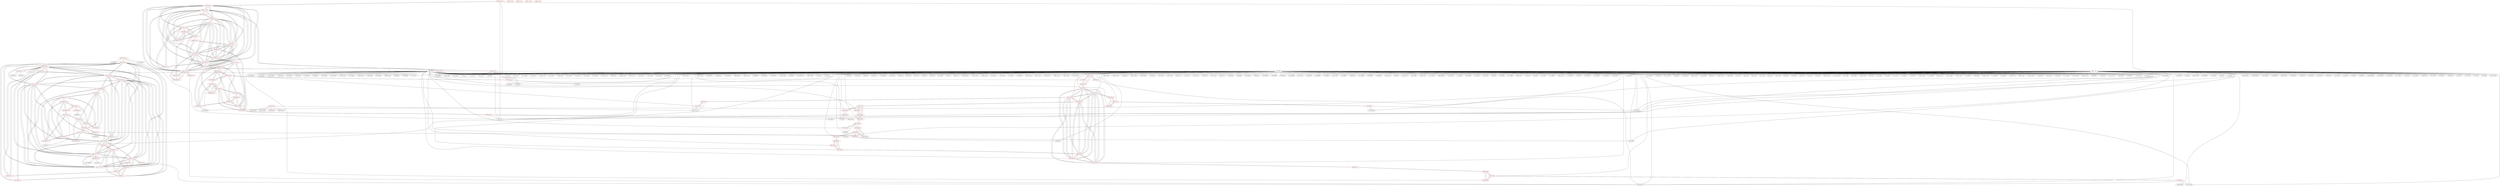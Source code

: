 graph {
	468 [label="(468) T11_T1" color=red]
	480 [label="(480) R24_T1"]
	477 [label="(477) R28_T1"]
	484 [label="(484) R32_t1"]
	469 [label="(469) T12_T1" color=red]
	485 [label="(485) R33_T1"]
	478 [label="(478) R29_T1"]
	479 [label="(479) R25_T1"]
	470 [label="(470) T13_T1" color=red]
	482 [label="(482) R30_T1"]
	486 [label="(486) R34_T1"]
	481 [label="(481) R26_T1"]
	471 [label="(471) T14_T1" color=red]
	483 [label="(483) R31_T1"]
	497 [label="(497) R51_P1"]
	506 [label="(506) R50_P1"]
	474 [label="(474) T17_T1"]
	487 [label="(487) R35_T1"]
	473 [label="(473) T16_T1"]
	472 [label="(472) T15_T1"]
	472 [label="(472) T15_T1" color=red]
	484 [label="(484) R32_t1"]
	497 [label="(497) R51_P1"]
	506 [label="(506) R50_P1"]
	474 [label="(474) T17_T1"]
	487 [label="(487) R35_T1"]
	473 [label="(473) T16_T1"]
	471 [label="(471) T14_T1"]
	473 [label="(473) T16_T1" color=red]
	485 [label="(485) R33_T1"]
	497 [label="(497) R51_P1"]
	506 [label="(506) R50_P1"]
	474 [label="(474) T17_T1"]
	487 [label="(487) R35_T1"]
	472 [label="(472) T15_T1"]
	471 [label="(471) T14_T1"]
	474 [label="(474) T17_T1" color=red]
	488 [label="(488) R34_T1_T"]
	497 [label="(497) R51_P1"]
	506 [label="(506) R50_P1"]
	487 [label="(487) R35_T1"]
	473 [label="(473) T16_T1"]
	472 [label="(472) T15_T1"]
	471 [label="(471) T14_T1"]
	475 [label="(475) R23_T1" color=red]
	421 [label="(421) R1206"]
	418 [label="(418) R1203"]
	424 [label="(424) D1201"]
	419 [label="(419) R1205"]
	467 [label="(467) T10_T1"]
	476 [label="(476) R27_T1" color=red]
	467 [label="(467) T10_T1"]
	483 [label="(483) R31_T1"]
	477 [label="(477) R28_T1" color=red]
	468 [label="(468) T11_T1"]
	484 [label="(484) R32_t1"]
	478 [label="(478) R29_T1" color=red]
	485 [label="(485) R33_T1"]
	469 [label="(469) T12_T1"]
	479 [label="(479) R25_T1" color=red]
	375 [label="(375) R1007"]
	370 [label="(370) U1003"]
	469 [label="(469) T12_T1"]
	480 [label="(480) R24_T1" color=red]
	434 [label="(434) U1302"]
	468 [label="(468) T11_T1"]
	481 [label="(481) R26_T1" color=red]
	454 [label="(454) R1309"]
	455 [label="(455) U1303"]
	434 [label="(434) U1302"]
	470 [label="(470) T13_T1"]
	482 [label="(482) R30_T1" color=red]
	486 [label="(486) R34_T1"]
	470 [label="(470) T13_T1"]
	483 [label="(483) R31_T1" color=red]
	467 [label="(467) T10_T1"]
	476 [label="(476) R27_T1"]
	471 [label="(471) T14_T1"]
	484 [label="(484) R32_t1" color=red]
	472 [label="(472) T15_T1"]
	468 [label="(468) T11_T1"]
	477 [label="(477) R28_T1"]
	485 [label="(485) R33_T1" color=red]
	473 [label="(473) T16_T1"]
	478 [label="(478) R29_T1"]
	469 [label="(469) T12_T1"]
	486 [label="(486) R34_T1" color=red]
	482 [label="(482) R30_T1"]
	470 [label="(470) T13_T1"]
	488 [label="(488) R34_T1_T"]
	487 [label="(487) R35_T1" color=red]
	497 [label="(497) R51_P1"]
	506 [label="(506) R50_P1"]
	474 [label="(474) T17_T1"]
	473 [label="(473) T16_T1"]
	472 [label="(472) T15_T1"]
	471 [label="(471) T14_T1"]
	488 [label="(488) R34_T1_T" color=red]
	474 [label="(474) T17_T1"]
	486 [label="(486) R34_T1"]
	489 [label="(489) T23_P1" color=red]
	499 [label="(499) R48_P1"]
	502 [label="(502) R43_P1"]
	490 [label="(490) T24_P1"]
	495 [label="(495) R44_P1"]
	490 [label="(490) T24_P1" color=red]
	496 [label="(496) R46_P1"]
	489 [label="(489) T23_P1"]
	491 [label="(491) T27_P1" color=red]
	497 [label="(497) R51_P1"]
	492 [label="(492) T28_P1"]
	500 [label="(500) R53_P1"]
	503 [label="(503) R49_P1"]
	492 [label="(492) T28_P1" color=red]
	498 [label="(498) R52_P1"]
	491 [label="(491) T27_P1"]
	493 [label="(493) T25_P1" color=red]
	494 [label="(494) T29_P1"]
	499 [label="(499) R48_P1"]
	501 [label="(501) R45_P1"]
	59 [label="(59) R309"]
	494 [label="(494) T29_P1" color=red]
	493 [label="(493) T25_P1"]
	500 [label="(500) R53_P1"]
	495 [label="(495) R44_P1" color=red]
	68 [label="(68) C309"]
	50 [label="(50) U302"]
	489 [label="(489) T23_P1"]
	496 [label="(496) R46_P1" color=red]
	504 [label="(504) T26_P1"]
	505 [label="(505) R47_P1"]
	490 [label="(490) T24_P1"]
	497 [label="(497) R51_P1" color=red]
	491 [label="(491) T27_P1"]
	506 [label="(506) R50_P1"]
	474 [label="(474) T17_T1"]
	487 [label="(487) R35_T1"]
	473 [label="(473) T16_T1"]
	472 [label="(472) T15_T1"]
	471 [label="(471) T14_T1"]
	498 [label="(498) R52_P1" color=red]
	15 [label="(15) C203"]
	40 [label="(40) U201"]
	492 [label="(492) T28_P1"]
	499 [label="(499) R48_P1" color=red]
	493 [label="(493) T25_P1"]
	489 [label="(489) T23_P1"]
	502 [label="(502) R43_P1"]
	500 [label="(500) R53_P1" color=red]
	494 [label="(494) T29_P1"]
	491 [label="(491) T27_P1"]
	503 [label="(503) R49_P1"]
	501 [label="(501) R45_P1" color=red]
	493 [label="(493) T25_P1"]
	59 [label="(59) R309"]
	502 [label="(502) R43_P1" color=red]
	499 [label="(499) R48_P1"]
	489 [label="(489) T23_P1"]
	503 [label="(503) R49_P1" color=red]
	491 [label="(491) T27_P1"]
	500 [label="(500) R53_P1"]
	504 [label="(504) T26_P1" color=red]
	506 [label="(506) R50_P1"]
	496 [label="(496) R46_P1"]
	505 [label="(505) R47_P1"]
	505 [label="(505) R47_P1" color=red]
	504 [label="(504) T26_P1"]
	496 [label="(496) R46_P1"]
	506 [label="(506) R50_P1" color=red]
	504 [label="(504) T26_P1"]
	497 [label="(497) R51_P1"]
	474 [label="(474) T17_T1"]
	487 [label="(487) R35_T1"]
	473 [label="(473) T16_T1"]
	472 [label="(472) T15_T1"]
	471 [label="(471) T14_T1"]
	507 [label="(507) T10_T1_2" color=red]
	515 [label="(515) R23_T1_2"]
	523 [label="(523) R31_T1_2"]
	528 [label="(528) R27_T1_T_2"]
	513 [label="(513) T16_T1_2"]
	514 [label="(514) T17_T1_2"]
	512 [label="(512) T15_T1_2"]
	509 [label="(509) T12_T1_2"]
	511 [label="(511) T14_T1_2"]
	510 [label="(510) T13_T1_2"]
	508 [label="(508) T11_T1_2"]
	508 [label="(508) T11_T1_2" color=red]
	520 [label="(520) R24_T1_2"]
	517 [label="(517) R28_T1_2"]
	524 [label="(524) R32_t1_2"]
	507 [label="(507) T10_T1_2"]
	513 [label="(513) T16_T1_2"]
	514 [label="(514) T17_T1_2"]
	512 [label="(512) T15_T1_2"]
	509 [label="(509) T12_T1_2"]
	511 [label="(511) T14_T1_2"]
	510 [label="(510) T13_T1_2"]
	509 [label="(509) T12_T1_2" color=red]
	525 [label="(525) R33_T1_2"]
	518 [label="(518) R29_T1_2"]
	519 [label="(519) R25_T1_2"]
	507 [label="(507) T10_T1_2"]
	513 [label="(513) T16_T1_2"]
	514 [label="(514) T17_T1_2"]
	512 [label="(512) T15_T1_2"]
	511 [label="(511) T14_T1_2"]
	510 [label="(510) T13_T1_2"]
	508 [label="(508) T11_T1_2"]
	510 [label="(510) T13_T1_2" color=red]
	522 [label="(522) R30_T1_2"]
	526 [label="(526) R34_T1_2"]
	521 [label="(521) R26_T1_2"]
	507 [label="(507) T10_T1_2"]
	513 [label="(513) T16_T1_2"]
	514 [label="(514) T17_T1_2"]
	512 [label="(512) T15_T1_2"]
	509 [label="(509) T12_T1_2"]
	511 [label="(511) T14_T1_2"]
	508 [label="(508) T11_T1_2"]
	511 [label="(511) T14_T1_2" color=red]
	507 [label="(507) T10_T1_2"]
	513 [label="(513) T16_T1_2"]
	514 [label="(514) T17_T1_2"]
	512 [label="(512) T15_T1_2"]
	509 [label="(509) T12_T1_2"]
	510 [label="(510) T13_T1_2"]
	508 [label="(508) T11_T1_2"]
	523 [label="(523) R31_T1_2"]
	537 [label="(537) R51_P1_2"]
	546 [label="(546) R50_P1_2"]
	527 [label="(527) R35_T1_2"]
	512 [label="(512) T15_T1_2" color=red]
	524 [label="(524) R32_t1_2"]
	507 [label="(507) T10_T1_2"]
	513 [label="(513) T16_T1_2"]
	514 [label="(514) T17_T1_2"]
	509 [label="(509) T12_T1_2"]
	511 [label="(511) T14_T1_2"]
	510 [label="(510) T13_T1_2"]
	508 [label="(508) T11_T1_2"]
	537 [label="(537) R51_P1_2"]
	546 [label="(546) R50_P1_2"]
	527 [label="(527) R35_T1_2"]
	513 [label="(513) T16_T1_2" color=red]
	525 [label="(525) R33_T1_2"]
	507 [label="(507) T10_T1_2"]
	514 [label="(514) T17_T1_2"]
	512 [label="(512) T15_T1_2"]
	509 [label="(509) T12_T1_2"]
	511 [label="(511) T14_T1_2"]
	510 [label="(510) T13_T1_2"]
	508 [label="(508) T11_T1_2"]
	537 [label="(537) R51_P1_2"]
	546 [label="(546) R50_P1_2"]
	527 [label="(527) R35_T1_2"]
	514 [label="(514) T17_T1_2" color=red]
	526 [label="(526) R34_T1_2"]
	507 [label="(507) T10_T1_2"]
	513 [label="(513) T16_T1_2"]
	512 [label="(512) T15_T1_2"]
	509 [label="(509) T12_T1_2"]
	511 [label="(511) T14_T1_2"]
	510 [label="(510) T13_T1_2"]
	508 [label="(508) T11_T1_2"]
	537 [label="(537) R51_P1_2"]
	546 [label="(546) R50_P1_2"]
	527 [label="(527) R35_T1_2"]
	515 [label="(515) R23_T1_2" color=red]
	85 [label="(85) R313"]
	81 [label="(81) R312"]
	71 [label="(71) C315"]
	507 [label="(507) T10_T1_2"]
	516 [label="(516) R27_T1_2" color=red]
	522 [label="(522) R30_T1_2"]
	527 [label="(527) R35_T1_2"]
	518 [label="(518) R29_T1_2"]
	517 [label="(517) R28_T1_2"]
	528 [label="(528) R27_T1_T_2"]
	517 [label="(517) R28_T1_2" color=red]
	522 [label="(522) R30_T1_2"]
	527 [label="(527) R35_T1_2"]
	518 [label="(518) R29_T1_2"]
	516 [label="(516) R27_T1_2"]
	508 [label="(508) T11_T1_2"]
	524 [label="(524) R32_t1_2"]
	518 [label="(518) R29_T1_2" color=red]
	522 [label="(522) R30_T1_2"]
	527 [label="(527) R35_T1_2"]
	517 [label="(517) R28_T1_2"]
	516 [label="(516) R27_T1_2"]
	525 [label="(525) R33_T1_2"]
	509 [label="(509) T12_T1_2"]
	519 [label="(519) R25_T1_2" color=red]
	178 [label="(178) D620"]
	153 [label="(153) R603"]
	40 [label="(40) U201"]
	509 [label="(509) T12_T1_2"]
	520 [label="(520) R24_T1_2" color=red]
	111 [label="(111) J401"]
	114 [label="(114) TH402"]
	508 [label="(508) T11_T1_2"]
	521 [label="(521) R26_T1_2" color=red]
	434 [label="(434) U1302"]
	510 [label="(510) T13_T1_2"]
	522 [label="(522) R30_T1_2" color=red]
	527 [label="(527) R35_T1_2"]
	518 [label="(518) R29_T1_2"]
	517 [label="(517) R28_T1_2"]
	516 [label="(516) R27_T1_2"]
	526 [label="(526) R34_T1_2"]
	510 [label="(510) T13_T1_2"]
	523 [label="(523) R31_T1_2" color=red]
	507 [label="(507) T10_T1_2"]
	528 [label="(528) R27_T1_T_2"]
	511 [label="(511) T14_T1_2"]
	524 [label="(524) R32_t1_2" color=red]
	512 [label="(512) T15_T1_2"]
	508 [label="(508) T11_T1_2"]
	517 [label="(517) R28_T1_2"]
	525 [label="(525) R33_T1_2" color=red]
	513 [label="(513) T16_T1_2"]
	518 [label="(518) R29_T1_2"]
	509 [label="(509) T12_T1_2"]
	526 [label="(526) R34_T1_2" color=red]
	514 [label="(514) T17_T1_2"]
	522 [label="(522) R30_T1_2"]
	510 [label="(510) T13_T1_2"]
	527 [label="(527) R35_T1_2" color=red]
	522 [label="(522) R30_T1_2"]
	518 [label="(518) R29_T1_2"]
	517 [label="(517) R28_T1_2"]
	516 [label="(516) R27_T1_2"]
	537 [label="(537) R51_P1_2"]
	546 [label="(546) R50_P1_2"]
	514 [label="(514) T17_T1_2"]
	513 [label="(513) T16_T1_2"]
	512 [label="(512) T15_T1_2"]
	511 [label="(511) T14_T1_2"]
	528 [label="(528) R27_T1_T_2" color=red]
	507 [label="(507) T10_T1_2"]
	523 [label="(523) R31_T1_2"]
	516 [label="(516) R27_T1_2"]
	529 [label="(529) T23_P1_2" color=red]
	539 [label="(539) R48_P1_2"]
	542 [label="(542) R43_P1_2"]
	530 [label="(530) T24_P1_2"]
	535 [label="(535) R44_P1_2"]
	530 [label="(530) T24_P1_2" color=red]
	544 [label="(544) T26_P1_2"]
	534 [label="(534) T29_P1_2"]
	532 [label="(532) T28_P1_2"]
	536 [label="(536) R46_P1_2"]
	529 [label="(529) T23_P1_2"]
	531 [label="(531) T27_P1_2" color=red]
	537 [label="(537) R51_P1_2"]
	532 [label="(532) T28_P1_2"]
	540 [label="(540) R53_P1_2"]
	543 [label="(543) R49_P1_2"]
	532 [label="(532) T28_P1_2" color=red]
	544 [label="(544) T26_P1_2"]
	530 [label="(530) T24_P1_2"]
	534 [label="(534) T29_P1_2"]
	538 [label="(538) R52_P1_2"]
	531 [label="(531) T27_P1_2"]
	533 [label="(533) T25_P1_2" color=red]
	534 [label="(534) T29_P1_2"]
	539 [label="(539) R48_P1_2"]
	541 [label="(541) R45_P1_2"]
	41 [label="(41) D202"]
	534 [label="(534) T29_P1_2" color=red]
	544 [label="(544) T26_P1_2"]
	530 [label="(530) T24_P1_2"]
	532 [label="(532) T28_P1_2"]
	533 [label="(533) T25_P1_2"]
	540 [label="(540) R53_P1_2"]
	535 [label="(535) R44_P1_2" color=red]
	44 [label="(44) R204"]
	529 [label="(529) T23_P1_2"]
	536 [label="(536) R46_P1_2" color=red]
	544 [label="(544) T26_P1_2"]
	545 [label="(545) R47_P1_2"]
	530 [label="(530) T24_P1_2"]
	537 [label="(537) R51_P1_2" color=red]
	531 [label="(531) T27_P1_2"]
	546 [label="(546) R50_P1_2"]
	514 [label="(514) T17_T1_2"]
	527 [label="(527) R35_T1_2"]
	513 [label="(513) T16_T1_2"]
	512 [label="(512) T15_T1_2"]
	511 [label="(511) T14_T1_2"]
	538 [label="(538) R52_P1_2" color=red]
	194 [label="(194) R709"]
	190 [label="(190) D701"]
	532 [label="(532) T28_P1_2"]
	539 [label="(539) R48_P1_2" color=red]
	533 [label="(533) T25_P1_2"]
	529 [label="(529) T23_P1_2"]
	542 [label="(542) R43_P1_2"]
	540 [label="(540) R53_P1_2" color=red]
	534 [label="(534) T29_P1_2"]
	531 [label="(531) T27_P1_2"]
	543 [label="(543) R49_P1_2"]
	541 [label="(541) R45_P1_2" color=red]
	545 [label="(545) R47_P1_2"]
	542 [label="(542) R43_P1_2"]
	543 [label="(543) R49_P1_2"]
	533 [label="(533) T25_P1_2"]
	41 [label="(41) D202"]
	542 [label="(542) R43_P1_2" color=red]
	539 [label="(539) R48_P1_2"]
	529 [label="(529) T23_P1_2"]
	545 [label="(545) R47_P1_2"]
	541 [label="(541) R45_P1_2"]
	543 [label="(543) R49_P1_2"]
	543 [label="(543) R49_P1_2" color=red]
	545 [label="(545) R47_P1_2"]
	541 [label="(541) R45_P1_2"]
	542 [label="(542) R43_P1_2"]
	531 [label="(531) T27_P1_2"]
	540 [label="(540) R53_P1_2"]
	544 [label="(544) T26_P1_2" color=red]
	546 [label="(546) R50_P1_2"]
	530 [label="(530) T24_P1_2"]
	534 [label="(534) T29_P1_2"]
	532 [label="(532) T28_P1_2"]
	536 [label="(536) R46_P1_2"]
	545 [label="(545) R47_P1_2"]
	545 [label="(545) R47_P1_2" color=red]
	541 [label="(541) R45_P1_2"]
	542 [label="(542) R43_P1_2"]
	543 [label="(543) R49_P1_2"]
	544 [label="(544) T26_P1_2"]
	536 [label="(536) R46_P1_2"]
	546 [label="(546) R50_P1_2" color=red]
	544 [label="(544) T26_P1_2"]
	537 [label="(537) R51_P1_2"]
	514 [label="(514) T17_T1_2"]
	527 [label="(527) R35_T1_2"]
	513 [label="(513) T16_T1_2"]
	512 [label="(512) T15_T1_2"]
	511 [label="(511) T14_T1_2"]
	547 [label="(547) T10_T1_3" color=red]
	555 [label="(555) R23_T1_3"]
	563 [label="(563) R31_T1_3"]
	556 [label="(556) R27_T1_3"]
	553 [label="(553) T16_T1_3"]
	554 [label="(554) T17_T1_3"]
	552 [label="(552) T15_T1_3"]
	549 [label="(549) T12_T1_3"]
	551 [label="(551) T14_T1_3"]
	550 [label="(550) T13_T1_3"]
	548 [label="(548) T11_T1_3"]
	548 [label="(548) T11_T1_3" color=red]
	560 [label="(560) R24_T1_3"]
	557 [label="(557) R28_T1_3"]
	564 [label="(564) R32_t1_3"]
	547 [label="(547) T10_T1_3"]
	553 [label="(553) T16_T1_3"]
	554 [label="(554) T17_T1_3"]
	552 [label="(552) T15_T1_3"]
	549 [label="(549) T12_T1_3"]
	551 [label="(551) T14_T1_3"]
	550 [label="(550) T13_T1_3"]
	549 [label="(549) T12_T1_3" color=red]
	565 [label="(565) R33_T1_3"]
	558 [label="(558) R29_T1_3"]
	559 [label="(559) R25_T1_3"]
	547 [label="(547) T10_T1_3"]
	553 [label="(553) T16_T1_3"]
	554 [label="(554) T17_T1_3"]
	552 [label="(552) T15_T1_3"]
	551 [label="(551) T14_T1_3"]
	550 [label="(550) T13_T1_3"]
	548 [label="(548) T11_T1_3"]
	550 [label="(550) T13_T1_3" color=red]
	562 [label="(562) R30_T1_3"]
	566 [label="(566) R34_T1_3"]
	561 [label="(561) R26_T1_3"]
	547 [label="(547) T10_T1_3"]
	553 [label="(553) T16_T1_3"]
	554 [label="(554) T17_T1_3"]
	552 [label="(552) T15_T1_3"]
	549 [label="(549) T12_T1_3"]
	551 [label="(551) T14_T1_3"]
	548 [label="(548) T11_T1_3"]
	551 [label="(551) T14_T1_3" color=red]
	547 [label="(547) T10_T1_3"]
	553 [label="(553) T16_T1_3"]
	554 [label="(554) T17_T1_3"]
	552 [label="(552) T15_T1_3"]
	549 [label="(549) T12_T1_3"]
	550 [label="(550) T13_T1_3"]
	548 [label="(548) T11_T1_3"]
	563 [label="(563) R31_T1_3"]
	577 [label="(577) R51_P1_3"]
	586 [label="(586) R50_P1_3"]
	567 [label="(567) R35_T1_3"]
	552 [label="(552) T15_T1_3" color=red]
	564 [label="(564) R32_t1_3"]
	547 [label="(547) T10_T1_3"]
	553 [label="(553) T16_T1_3"]
	554 [label="(554) T17_T1_3"]
	549 [label="(549) T12_T1_3"]
	551 [label="(551) T14_T1_3"]
	550 [label="(550) T13_T1_3"]
	548 [label="(548) T11_T1_3"]
	577 [label="(577) R51_P1_3"]
	586 [label="(586) R50_P1_3"]
	567 [label="(567) R35_T1_3"]
	553 [label="(553) T16_T1_3" color=red]
	565 [label="(565) R33_T1_3"]
	547 [label="(547) T10_T1_3"]
	554 [label="(554) T17_T1_3"]
	552 [label="(552) T15_T1_3"]
	549 [label="(549) T12_T1_3"]
	551 [label="(551) T14_T1_3"]
	550 [label="(550) T13_T1_3"]
	548 [label="(548) T11_T1_3"]
	577 [label="(577) R51_P1_3"]
	586 [label="(586) R50_P1_3"]
	567 [label="(567) R35_T1_3"]
	554 [label="(554) T17_T1_3" color=red]
	566 [label="(566) R34_T1_3"]
	547 [label="(547) T10_T1_3"]
	553 [label="(553) T16_T1_3"]
	552 [label="(552) T15_T1_3"]
	549 [label="(549) T12_T1_3"]
	551 [label="(551) T14_T1_3"]
	550 [label="(550) T13_T1_3"]
	548 [label="(548) T11_T1_3"]
	577 [label="(577) R51_P1_3"]
	586 [label="(586) R50_P1_3"]
	567 [label="(567) R35_T1_3"]
	555 [label="(555) R23_T1_3" color=red]
	165 [label="(165) D630"]
	158 [label="(158) J601"]
	40 [label="(40) U201"]
	547 [label="(547) T10_T1_3"]
	556 [label="(556) R27_T1_3" color=red]
	562 [label="(562) R30_T1_3"]
	567 [label="(567) R35_T1_3"]
	568 [label="(568) R29_T1_T_3"]
	557 [label="(557) R28_T1_3"]
	547 [label="(547) T10_T1_3"]
	563 [label="(563) R31_T1_3"]
	557 [label="(557) R28_T1_3" color=red]
	562 [label="(562) R30_T1_3"]
	567 [label="(567) R35_T1_3"]
	568 [label="(568) R29_T1_T_3"]
	556 [label="(556) R27_T1_3"]
	548 [label="(548) T11_T1_3"]
	564 [label="(564) R32_t1_3"]
	558 [label="(558) R29_T1_3" color=red]
	565 [label="(565) R33_T1_3"]
	549 [label="(549) T12_T1_3"]
	568 [label="(568) R29_T1_T_3"]
	559 [label="(559) R25_T1_3" color=red]
	434 [label="(434) U1302"]
	549 [label="(549) T12_T1_3"]
	560 [label="(560) R24_T1_3" color=red]
	158 [label="(158) J601"]
	175 [label="(175) D614"]
	40 [label="(40) U201"]
	548 [label="(548) T11_T1_3"]
	561 [label="(561) R26_T1_3" color=red]
	280 [label="(280) R803"]
	242 [label="(242) D806"]
	550 [label="(550) T13_T1_3"]
	562 [label="(562) R30_T1_3" color=red]
	567 [label="(567) R35_T1_3"]
	568 [label="(568) R29_T1_T_3"]
	557 [label="(557) R28_T1_3"]
	556 [label="(556) R27_T1_3"]
	566 [label="(566) R34_T1_3"]
	550 [label="(550) T13_T1_3"]
	563 [label="(563) R31_T1_3" color=red]
	547 [label="(547) T10_T1_3"]
	556 [label="(556) R27_T1_3"]
	551 [label="(551) T14_T1_3"]
	564 [label="(564) R32_t1_3" color=red]
	552 [label="(552) T15_T1_3"]
	548 [label="(548) T11_T1_3"]
	557 [label="(557) R28_T1_3"]
	565 [label="(565) R33_T1_3" color=red]
	553 [label="(553) T16_T1_3"]
	558 [label="(558) R29_T1_3"]
	549 [label="(549) T12_T1_3"]
	566 [label="(566) R34_T1_3" color=red]
	554 [label="(554) T17_T1_3"]
	562 [label="(562) R30_T1_3"]
	550 [label="(550) T13_T1_3"]
	567 [label="(567) R35_T1_3" color=red]
	562 [label="(562) R30_T1_3"]
	568 [label="(568) R29_T1_T_3"]
	557 [label="(557) R28_T1_3"]
	556 [label="(556) R27_T1_3"]
	577 [label="(577) R51_P1_3"]
	586 [label="(586) R50_P1_3"]
	554 [label="(554) T17_T1_3"]
	553 [label="(553) T16_T1_3"]
	552 [label="(552) T15_T1_3"]
	551 [label="(551) T14_T1_3"]
	568 [label="(568) R29_T1_T_3" color=red]
	562 [label="(562) R30_T1_3"]
	567 [label="(567) R35_T1_3"]
	557 [label="(557) R28_T1_3"]
	556 [label="(556) R27_T1_3"]
	558 [label="(558) R29_T1_3"]
	569 [label="(569) T23_P1_3" color=red]
	579 [label="(579) R48_P1_3"]
	582 [label="(582) R43_P1_3"]
	570 [label="(570) T24_P1_3"]
	575 [label="(575) R44_P1_3"]
	570 [label="(570) T24_P1_3" color=red]
	584 [label="(584) T26_P1_3"]
	574 [label="(574) T29_P1_3"]
	572 [label="(572) T28_P1_3"]
	576 [label="(576) R46_P1_3"]
	569 [label="(569) T23_P1_3"]
	571 [label="(571) T27_P1_3" color=red]
	577 [label="(577) R51_P1_3"]
	572 [label="(572) T28_P1_3"]
	580 [label="(580) R53_P1_3"]
	583 [label="(583) R49_P1_3"]
	572 [label="(572) T28_P1_3" color=red]
	584 [label="(584) T26_P1_3"]
	570 [label="(570) T24_P1_3"]
	574 [label="(574) T29_P1_3"]
	578 [label="(578) R52_P1_3"]
	571 [label="(571) T27_P1_3"]
	573 [label="(573) T25_P1_3" color=red]
	574 [label="(574) T29_P1_3"]
	579 [label="(579) R48_P1_3"]
	581 [label="(581) R45_P1_3"]
	149 [label="(149) TH601"]
	574 [label="(574) T29_P1_3" color=red]
	584 [label="(584) T26_P1_3"]
	570 [label="(570) T24_P1_3"]
	572 [label="(572) T28_P1_3"]
	573 [label="(573) T25_P1_3"]
	580 [label="(580) R53_P1_3"]
	575 [label="(575) R44_P1_3" color=red]
	155 [label="(155) J602"]
	158 [label="(158) J601"]
	157 [label="(157) J604"]
	569 [label="(569) T23_P1_3"]
	576 [label="(576) R46_P1_3" color=red]
	584 [label="(584) T26_P1_3"]
	585 [label="(585) R47_P1_3"]
	570 [label="(570) T24_P1_3"]
	577 [label="(577) R51_P1_3" color=red]
	571 [label="(571) T27_P1_3"]
	586 [label="(586) R50_P1_3"]
	554 [label="(554) T17_T1_3"]
	567 [label="(567) R35_T1_3"]
	553 [label="(553) T16_T1_3"]
	552 [label="(552) T15_T1_3"]
	551 [label="(551) T14_T1_3"]
	578 [label="(578) R52_P1_3" color=red]
	40 [label="(40) U201"]
	361 [label="(361) R1011"]
	360 [label="(360) Q1001"]
	572 [label="(572) T28_P1_3"]
	579 [label="(579) R48_P1_3" color=red]
	573 [label="(573) T25_P1_3"]
	569 [label="(569) T23_P1_3"]
	582 [label="(582) R43_P1_3"]
	580 [label="(580) R53_P1_3" color=red]
	574 [label="(574) T29_P1_3"]
	571 [label="(571) T27_P1_3"]
	583 [label="(583) R49_P1_3"]
	581 [label="(581) R45_P1_3" color=red]
	585 [label="(585) R47_P1_3"]
	582 [label="(582) R43_P1_3"]
	583 [label="(583) R49_P1_3"]
	573 [label="(573) T25_P1_3"]
	149 [label="(149) TH601"]
	582 [label="(582) R43_P1_3" color=red]
	579 [label="(579) R48_P1_3"]
	569 [label="(569) T23_P1_3"]
	585 [label="(585) R47_P1_3"]
	581 [label="(581) R45_P1_3"]
	583 [label="(583) R49_P1_3"]
	583 [label="(583) R49_P1_3" color=red]
	585 [label="(585) R47_P1_3"]
	581 [label="(581) R45_P1_3"]
	582 [label="(582) R43_P1_3"]
	571 [label="(571) T27_P1_3"]
	580 [label="(580) R53_P1_3"]
	584 [label="(584) T26_P1_3" color=red]
	586 [label="(586) R50_P1_3"]
	570 [label="(570) T24_P1_3"]
	574 [label="(574) T29_P1_3"]
	572 [label="(572) T28_P1_3"]
	576 [label="(576) R46_P1_3"]
	585 [label="(585) R47_P1_3"]
	585 [label="(585) R47_P1_3" color=red]
	581 [label="(581) R45_P1_3"]
	582 [label="(582) R43_P1_3"]
	583 [label="(583) R49_P1_3"]
	584 [label="(584) T26_P1_3"]
	576 [label="(576) R46_P1_3"]
	586 [label="(586) R50_P1_3" color=red]
	584 [label="(584) T26_P1_3"]
	577 [label="(577) R51_P1_3"]
	554 [label="(554) T17_T1_3"]
	567 [label="(567) R35_T1_3"]
	553 [label="(553) T16_T1_3"]
	552 [label="(552) T15_T1_3"]
	551 [label="(551) T14_T1_3"]
	587 [label="(587) +1.5V" color=red]
	588 [label="(588) +1.2V" color=red]
	589 [label="(589) +5V" color=red]
	396 [label="(396) D1106"]
	231 [label="(231) D807"]
	260 [label="(260) U801"]
	406 [label="(406) C1106"]
	384 [label="(384) U1101"]
	250 [label="(250) C801"]
	150 [label="(150) TH603"]
	101 [label="(101) U403"]
	241 [label="(241) D808"]
	242 [label="(242) D806"]
	243 [label="(243) D804"]
	244 [label="(244) D802"]
	251 [label="(251) C805"]
	247 [label="(247) D805"]
	248 [label="(248) D801"]
	249 [label="(249) D803"]
	391 [label="(391) D1104"]
	263 [label="(263) C802"]
	264 [label="(264) C806"]
	266 [label="(266) U802"]
	386 [label="(386) L1101"]
	93 [label="(93) C402"]
	113 [label="(113) C401"]
	118 [label="(118) R401"]
	400 [label="(400) U1102"]
	103 [label="(103) C405"]
	102 [label="(102) C409"]
	92 [label="(92) U401"]
	395 [label="(395) R1101"]
	272 [label="(272) U803"]
	140 [label="(140) C501"]
	100 [label="(100) R406"]
	389 [label="(389) C1102"]
	255 [label="(255) K802"]
	399 [label="(399) D1103"]
	254 [label="(254) K801"]
	270 [label="(270) C807"]
	256 [label="(256) K803"]
	269 [label="(269) C803"]
	275 [label="(275) C804"]
	257 [label="(257) K804"]
	137 [label="(137) U501"]
	278 [label="(278) U804"]
	276 [label="(276) C808"]
	482 [label="(482) R30_T1"]
	487 [label="(487) R35_T1"]
	478 [label="(478) R29_T1"]
	477 [label="(477) R28_T1"]
	476 [label="(476) R27_T1"]
	505 [label="(505) R47_P1"]
	501 [label="(501) R45_P1"]
	502 [label="(502) R43_P1"]
	503 [label="(503) R49_P1"]
	590 [label="(590) +3.3V" color=red]
	174 [label="(174) D611"]
	455 [label="(455) U1303"]
	172 [label="(172) D607"]
	381 [label="(381) U1001"]
	171 [label="(171) D605"]
	452 [label="(452) R1311"]
	443 [label="(443) C1317"]
	449 [label="(449) FB1302"]
	175 [label="(175) D614"]
	451 [label="(451) C1318"]
	441 [label="(441) C1315"]
	170 [label="(170) D603"]
	169 [label="(169) D602"]
	440 [label="(440) C1314"]
	173 [label="(173) D609"]
	372 [label="(372) R1003"]
	167 [label="(167) D632"]
	436 [label="(436) J1303"]
	380 [label="(380) C1002"]
	369 [label="(369) U1002"]
	184 [label="(184) D604"]
	149 [label="(149) TH601"]
	165 [label="(165) D630"]
	182 [label="(182) D626"]
	183 [label="(183) D629"]
	376 [label="(376) R1005"]
	177 [label="(177) D615"]
	379 [label="(379) C1003"]
	446 [label="(446) C1302"]
	168 [label="(168) D601"]
	176 [label="(176) D618"]
	442 [label="(442) C1316"]
	185 [label="(185) D606"]
	361 [label="(361) R1011"]
	458 [label="(458) R1301"]
	164 [label="(164) D627"]
	454 [label="(454) R1309"]
	453 [label="(453) R1310"]
	370 [label="(370) U1003"]
	382 [label="(382) C1001"]
	160 [label="(160) D617"]
	360 [label="(360) Q1001"]
	161 [label="(161) D619"]
	162 [label="(162) D621"]
	457 [label="(457) U1301"]
	166 [label="(166) D631"]
	163 [label="(163) D624"]
	40 [label="(40) U201"]
	463 [label="(463) C1301"]
	119 [label="(119) U402"]
	46 [label="(46) C201"]
	198 [label="(198) R718"]
	203 [label="(203) R719"]
	202 [label="(202) D703"]
	207 [label="(207) D704"]
	462 [label="(462) U1305"]
	197 [label="(197) D702"]
	126 [label="(126) C406"]
	25 [label="(25) C227"]
	23 [label="(23) C223"]
	22 [label="(22) C221"]
	21 [label="(21) C218"]
	20 [label="(20) C217"]
	24 [label="(24) C224"]
	35 [label="(35) C230"]
	32 [label="(32) R202"]
	31 [label="(31) R201"]
	19 [label="(19) C205"]
	18 [label="(18) C214"]
	14 [label="(14) C231"]
	28 [label="(28) R206"]
	433 [label="(433) FB1301"]
	430 [label="(430) R1304"]
	218 [label="(218) R722"]
	217 [label="(217) D706"]
	223 [label="(223) R723"]
	222 [label="(222) D707"]
	228 [label="(228) R724"]
	227 [label="(227) D708"]
	434 [label="(434) U1302"]
	193 [label="(193) R717"]
	45 [label="(45) U202"]
	208 [label="(208) R720"]
	190 [label="(190) D701"]
	213 [label="(213) R721"]
	212 [label="(212) D705"]
	400 [label="(400) U1102"]
	57 [label="(57) D302"]
	56 [label="(56) R306"]
	410 [label="(410) TP1101"]
	397 [label="(397) FB1101"]
	411 [label="(411) TP1102"]
	142 [label="(142) R502"]
	50 [label="(50) U302"]
	51 [label="(51) J301"]
	54 [label="(54) U301"]
	402 [label="(402) D1108"]
	90 [label="(90) FB303"]
	60 [label="(60) U303"]
	91 [label="(91) FB304"]
	390 [label="(390) C1103"]
	69 [label="(69) C312"]
	63 [label="(63) C302"]
	62 [label="(62) C301"]
	84 [label="(84) R301"]
	83 [label="(83) R316"]
	72 [label="(72) C313"]
	591 [label="(591) +1.0V" color=red]
	592 [label="(592) +1.8V" color=red]
	593 [label="(593) GND" color=red]
	184 [label="(184) D604"]
	185 [label="(185) D606"]
	54 [label="(54) U301"]
	148 [label="(148) J502"]
	139 [label="(139) C502"]
	58 [label="(58) C303"]
	169 [label="(169) D602"]
	59 [label="(59) R309"]
	140 [label="(140) C501"]
	143 [label="(143) R501"]
	141 [label="(141) FB502"]
	146 [label="(146) C503"]
	60 [label="(60) U303"]
	137 [label="(137) U501"]
	50 [label="(50) U302"]
	64 [label="(64) C304"]
	63 [label="(63) C302"]
	62 [label="(62) C301"]
	167 [label="(167) D632"]
	166 [label="(166) D631"]
	65 [label="(65) C305"]
	182 [label="(182) D626"]
	168 [label="(168) D601"]
	441 [label="(441) C1315"]
	68 [label="(68) C309"]
	67 [label="(67) C310"]
	66 [label="(66) C307"]
	48 [label="(48) C306"]
	174 [label="(174) D611"]
	49 [label="(49) C308"]
	173 [label="(173) D609"]
	172 [label="(172) D607"]
	171 [label="(171) D605"]
	170 [label="(170) D603"]
	87 [label="(87) C317"]
	86 [label="(86) C311"]
	183 [label="(183) D629"]
	175 [label="(175) D614"]
	463 [label="(463) C1301"]
	462 [label="(462) U1305"]
	464 [label="(464) FB1303"]
	461 [label="(461) C1319"]
	460 [label="(460) C1310"]
	272 [label="(272) U803"]
	274 [label="(274) D812"]
	271 [label="(271) R812"]
	251 [label="(251) C805"]
	277 [label="(277) R813"]
	276 [label="(276) C808"]
	275 [label="(275) C804"]
	278 [label="(278) U804"]
	268 [label="(268) D811"]
	269 [label="(269) C803"]
	270 [label="(270) C807"]
	451 [label="(451) C1318"]
	456 [label="(456) C1305"]
	455 [label="(455) U1303"]
	431 [label="(431) C1311"]
	434 [label="(434) U1302"]
	440 [label="(440) C1314"]
	439 [label="(439) C1313"]
	438 [label="(438) C1312"]
	448 [label="(448) C1303"]
	447 [label="(447) C1308"]
	445 [label="(445) C1307"]
	444 [label="(444) C1306"]
	443 [label="(443) C1317"]
	442 [label="(442) C1316"]
	446 [label="(446) C1302"]
	436 [label="(436) J1303"]
	457 [label="(457) U1301"]
	459 [label="(459) J1302"]
	432 [label="(432) C1309"]
	429 [label="(429) R1303"]
	252 [label="(252) R810"]
	220 [label="(220) C706"]
	210 [label="(210) C704"]
	225 [label="(225) C707"]
	191 [label="(191) U701"]
	192 [label="(192) U702"]
	230 [label="(230) C708"]
	215 [label="(215) C705"]
	158 [label="(158) J601"]
	157 [label="(157) J604"]
	165 [label="(165) D630"]
	164 [label="(164) D627"]
	163 [label="(163) D624"]
	162 [label="(162) D621"]
	161 [label="(161) D619"]
	160 [label="(160) D617"]
	155 [label="(155) J602"]
	177 [label="(177) D615"]
	176 [label="(176) D618"]
	195 [label="(195) C701"]
	240 [label="(240) Q801"]
	250 [label="(250) C801"]
	246 [label="(246) J805"]
	262 [label="(262) D810"]
	263 [label="(263) C802"]
	264 [label="(264) C806"]
	265 [label="(265) R811"]
	266 [label="(266) U802"]
	260 [label="(260) U801"]
	284 [label="(284) Q805"]
	285 [label="(285) Q806"]
	286 [label="(286) Q807"]
	287 [label="(287) Q808"]
	200 [label="(200) C702"]
	232 [label="(232) D809"]
	233 [label="(233) R808"]
	234 [label="(234) R805"]
	205 [label="(205) C703"]
	239 [label="(239) Q802"]
	238 [label="(238) Q803"]
	237 [label="(237) Q804"]
	236 [label="(236) R806"]
	235 [label="(235) R804"]
	394 [label="(394) D1105"]
	400 [label="(400) U1102"]
	99 [label="(99) J402"]
	393 [label="(393) D1107"]
	128 [label="(128) C408"]
	101 [label="(101) U403"]
	92 [label="(92) U401"]
	93 [label="(93) C402"]
	388 [label="(388) D1102"]
	126 [label="(126) C406"]
	127 [label="(127) C407"]
	398 [label="(398) FB1102"]
	407 [label="(407) J1102"]
	102 [label="(102) C409"]
	103 [label="(103) C405"]
	116 [label="(116) R410"]
	106 [label="(106) D404"]
	107 [label="(107) J403"]
	109 [label="(109) C410"]
	96 [label="(96) D402"]
	97 [label="(97) D403"]
	396 [label="(396) D1106"]
	112 [label="(112) R402"]
	409 [label="(409) J1101"]
	113 [label="(113) C401"]
	24 [label="(24) C224"]
	25 [label="(25) C227"]
	26 [label="(26) C210"]
	14 [label="(14) C231"]
	390 [label="(390) C1103"]
	23 [label="(23) C223"]
	40 [label="(40) U201"]
	21 [label="(21) C218"]
	15 [label="(15) C203"]
	18 [label="(18) C214"]
	29 [label="(29) X202"]
	30 [label="(30) C207"]
	35 [label="(35) C230"]
	19 [label="(19) C205"]
	20 [label="(20) C217"]
	22 [label="(22) C221"]
	389 [label="(389) C1102"]
	119 [label="(119) U402"]
	117 [label="(117) R409"]
	384 [label="(384) U1101"]
	385 [label="(385) C1101"]
	37 [label="(37) SW201"]
	39 [label="(39) C204"]
	378 [label="(378) R1014"]
	377 [label="(377) R1004"]
	379 [label="(379) C1003"]
	375 [label="(375) R1007"]
	374 [label="(374) R1006"]
	363 [label="(363) R1015"]
	365 [label="(365) C1004"]
	366 [label="(366) D1001"]
	370 [label="(370) U1003"]
	369 [label="(369) U1002"]
	368 [label="(368) J1001"]
	373 [label="(373) R1001"]
	383 [label="(383) R1009"]
	406 [label="(406) C1106"]
	405 [label="(405) C1105"]
	382 [label="(382) C1001"]
	381 [label="(381) U1001"]
	380 [label="(380) C1002"]
	134 [label="(134) R408"]
	411 [label="(411) TP1102"]
	410 [label="(410) TP1101"]
	135 [label="(135) R403"]
	371 [label="(371) R1002"]
	364 [label="(364) C1005"]
	69 [label="(69) C312"]
	42 [label="(42) D203"]
	46 [label="(46) C201"]
	41 [label="(41) D202"]
	45 [label="(45) U202"]
	401 [label="(401) BT1101"]
	403 [label="(403) C1104"]
	70 [label="(70) C314"]
	71 [label="(71) C315"]
	72 [label="(72) C313"]
	73 [label="(73) C316"]
	467 [label="(467) T10_T1"]
	473 [label="(473) T16_T1"]
	474 [label="(474) T17_T1"]
	472 [label="(472) T15_T1"]
	469 [label="(469) T12_T1"]
	471 [label="(471) T14_T1"]
	470 [label="(470) T13_T1"]
	468 [label="(468) T11_T1"]
	504 [label="(504) T26_P1"]
	490 [label="(490) T24_P1"]
	494 [label="(494) T29_P1"]
	492 [label="(492) T28_P1"]
	468 -- 480
	468 -- 477
	468 -- 484
	469 -- 485
	469 -- 478
	469 -- 479
	470 -- 482
	470 -- 486
	470 -- 481
	471 -- 483
	471 -- 497
	471 -- 506
	471 -- 474
	471 -- 487
	471 -- 473
	471 -- 472
	472 -- 484
	472 -- 497
	472 -- 506
	472 -- 474
	472 -- 487
	472 -- 473
	472 -- 471
	473 -- 485
	473 -- 497
	473 -- 506
	473 -- 474
	473 -- 487
	473 -- 472
	473 -- 471
	474 -- 488
	474 -- 497
	474 -- 506
	474 -- 487
	474 -- 473
	474 -- 472
	474 -- 471
	475 -- 421
	475 -- 418
	475 -- 424
	475 -- 419
	475 -- 467
	476 -- 467
	476 -- 483
	477 -- 468
	477 -- 484
	478 -- 485
	478 -- 469
	479 -- 375
	479 -- 370
	479 -- 469
	480 -- 434
	480 -- 468
	481 -- 454
	481 -- 455
	481 -- 434
	481 -- 470
	482 -- 486
	482 -- 470
	483 -- 467
	483 -- 476
	483 -- 471
	484 -- 472
	484 -- 468
	484 -- 477
	485 -- 473
	485 -- 478
	485 -- 469
	486 -- 482
	486 -- 470
	486 -- 488
	487 -- 497
	487 -- 506
	487 -- 474
	487 -- 473
	487 -- 472
	487 -- 471
	488 -- 474
	488 -- 486
	489 -- 499
	489 -- 502
	489 -- 490
	489 -- 495
	490 -- 496
	490 -- 489
	491 -- 497
	491 -- 492
	491 -- 500
	491 -- 503
	492 -- 498
	492 -- 491
	493 -- 494
	493 -- 499
	493 -- 501
	493 -- 59
	494 -- 493
	494 -- 500
	495 -- 68
	495 -- 50
	495 -- 489
	496 -- 504
	496 -- 505
	496 -- 490
	497 -- 491
	497 -- 506
	497 -- 474
	497 -- 487
	497 -- 473
	497 -- 472
	497 -- 471
	498 -- 15
	498 -- 40
	498 -- 492
	499 -- 493
	499 -- 489
	499 -- 502
	500 -- 494
	500 -- 491
	500 -- 503
	501 -- 493
	501 -- 59
	502 -- 499
	502 -- 489
	503 -- 491
	503 -- 500
	504 -- 506
	504 -- 496
	504 -- 505
	505 -- 504
	505 -- 496
	506 -- 504
	506 -- 497
	506 -- 474
	506 -- 487
	506 -- 473
	506 -- 472
	506 -- 471
	507 -- 515
	507 -- 523
	507 -- 528
	507 -- 513
	507 -- 514
	507 -- 512
	507 -- 509
	507 -- 511
	507 -- 510
	507 -- 508
	508 -- 520
	508 -- 517
	508 -- 524
	508 -- 507
	508 -- 513
	508 -- 514
	508 -- 512
	508 -- 509
	508 -- 511
	508 -- 510
	509 -- 525
	509 -- 518
	509 -- 519
	509 -- 507
	509 -- 513
	509 -- 514
	509 -- 512
	509 -- 511
	509 -- 510
	509 -- 508
	510 -- 522
	510 -- 526
	510 -- 521
	510 -- 507
	510 -- 513
	510 -- 514
	510 -- 512
	510 -- 509
	510 -- 511
	510 -- 508
	511 -- 507
	511 -- 513
	511 -- 514
	511 -- 512
	511 -- 509
	511 -- 510
	511 -- 508
	511 -- 523
	511 -- 537
	511 -- 546
	511 -- 527
	512 -- 524
	512 -- 507
	512 -- 513
	512 -- 514
	512 -- 509
	512 -- 511
	512 -- 510
	512 -- 508
	512 -- 537
	512 -- 546
	512 -- 527
	513 -- 525
	513 -- 507
	513 -- 514
	513 -- 512
	513 -- 509
	513 -- 511
	513 -- 510
	513 -- 508
	513 -- 537
	513 -- 546
	513 -- 527
	514 -- 526
	514 -- 507
	514 -- 513
	514 -- 512
	514 -- 509
	514 -- 511
	514 -- 510
	514 -- 508
	514 -- 537
	514 -- 546
	514 -- 527
	515 -- 85
	515 -- 81
	515 -- 71
	515 -- 507
	516 -- 522
	516 -- 527
	516 -- 518
	516 -- 517
	516 -- 528
	517 -- 522
	517 -- 527
	517 -- 518
	517 -- 516
	517 -- 508
	517 -- 524
	518 -- 522
	518 -- 527
	518 -- 517
	518 -- 516
	518 -- 525
	518 -- 509
	519 -- 178
	519 -- 153
	519 -- 40
	519 -- 509
	520 -- 111
	520 -- 114
	520 -- 508
	521 -- 434
	521 -- 510
	522 -- 527
	522 -- 518
	522 -- 517
	522 -- 516
	522 -- 526
	522 -- 510
	523 -- 507
	523 -- 528
	523 -- 511
	524 -- 512
	524 -- 508
	524 -- 517
	525 -- 513
	525 -- 518
	525 -- 509
	526 -- 514
	526 -- 522
	526 -- 510
	527 -- 522
	527 -- 518
	527 -- 517
	527 -- 516
	527 -- 537
	527 -- 546
	527 -- 514
	527 -- 513
	527 -- 512
	527 -- 511
	528 -- 507
	528 -- 523
	528 -- 516
	529 -- 539
	529 -- 542
	529 -- 530
	529 -- 535
	530 -- 544
	530 -- 534
	530 -- 532
	530 -- 536
	530 -- 529
	531 -- 537
	531 -- 532
	531 -- 540
	531 -- 543
	532 -- 544
	532 -- 530
	532 -- 534
	532 -- 538
	532 -- 531
	533 -- 534
	533 -- 539
	533 -- 541
	533 -- 41
	534 -- 544
	534 -- 530
	534 -- 532
	534 -- 533
	534 -- 540
	535 -- 44
	535 -- 529
	536 -- 544
	536 -- 545
	536 -- 530
	537 -- 531
	537 -- 546
	537 -- 514
	537 -- 527
	537 -- 513
	537 -- 512
	537 -- 511
	538 -- 194
	538 -- 190
	538 -- 532
	539 -- 533
	539 -- 529
	539 -- 542
	540 -- 534
	540 -- 531
	540 -- 543
	541 -- 545
	541 -- 542
	541 -- 543
	541 -- 533
	541 -- 41
	542 -- 539
	542 -- 529
	542 -- 545
	542 -- 541
	542 -- 543
	543 -- 545
	543 -- 541
	543 -- 542
	543 -- 531
	543 -- 540
	544 -- 546
	544 -- 530
	544 -- 534
	544 -- 532
	544 -- 536
	544 -- 545
	545 -- 541
	545 -- 542
	545 -- 543
	545 -- 544
	545 -- 536
	546 -- 544
	546 -- 537
	546 -- 514
	546 -- 527
	546 -- 513
	546 -- 512
	546 -- 511
	547 -- 555
	547 -- 563
	547 -- 556
	547 -- 553
	547 -- 554
	547 -- 552
	547 -- 549
	547 -- 551
	547 -- 550
	547 -- 548
	548 -- 560
	548 -- 557
	548 -- 564
	548 -- 547
	548 -- 553
	548 -- 554
	548 -- 552
	548 -- 549
	548 -- 551
	548 -- 550
	549 -- 565
	549 -- 558
	549 -- 559
	549 -- 547
	549 -- 553
	549 -- 554
	549 -- 552
	549 -- 551
	549 -- 550
	549 -- 548
	550 -- 562
	550 -- 566
	550 -- 561
	550 -- 547
	550 -- 553
	550 -- 554
	550 -- 552
	550 -- 549
	550 -- 551
	550 -- 548
	551 -- 547
	551 -- 553
	551 -- 554
	551 -- 552
	551 -- 549
	551 -- 550
	551 -- 548
	551 -- 563
	551 -- 577
	551 -- 586
	551 -- 567
	552 -- 564
	552 -- 547
	552 -- 553
	552 -- 554
	552 -- 549
	552 -- 551
	552 -- 550
	552 -- 548
	552 -- 577
	552 -- 586
	552 -- 567
	553 -- 565
	553 -- 547
	553 -- 554
	553 -- 552
	553 -- 549
	553 -- 551
	553 -- 550
	553 -- 548
	553 -- 577
	553 -- 586
	553 -- 567
	554 -- 566
	554 -- 547
	554 -- 553
	554 -- 552
	554 -- 549
	554 -- 551
	554 -- 550
	554 -- 548
	554 -- 577
	554 -- 586
	554 -- 567
	555 -- 165
	555 -- 158
	555 -- 40
	555 -- 547
	556 -- 562
	556 -- 567
	556 -- 568
	556 -- 557
	556 -- 547
	556 -- 563
	557 -- 562
	557 -- 567
	557 -- 568
	557 -- 556
	557 -- 548
	557 -- 564
	558 -- 565
	558 -- 549
	558 -- 568
	559 -- 434
	559 -- 549
	560 -- 158
	560 -- 175
	560 -- 40
	560 -- 548
	561 -- 280
	561 -- 242
	561 -- 550
	562 -- 567
	562 -- 568
	562 -- 557
	562 -- 556
	562 -- 566
	562 -- 550
	563 -- 547
	563 -- 556
	563 -- 551
	564 -- 552
	564 -- 548
	564 -- 557
	565 -- 553
	565 -- 558
	565 -- 549
	566 -- 554
	566 -- 562
	566 -- 550
	567 -- 562
	567 -- 568
	567 -- 557
	567 -- 556
	567 -- 577
	567 -- 586
	567 -- 554
	567 -- 553
	567 -- 552
	567 -- 551
	568 -- 562
	568 -- 567
	568 -- 557
	568 -- 556
	568 -- 558
	569 -- 579
	569 -- 582
	569 -- 570
	569 -- 575
	570 -- 584
	570 -- 574
	570 -- 572
	570 -- 576
	570 -- 569
	571 -- 577
	571 -- 572
	571 -- 580
	571 -- 583
	572 -- 584
	572 -- 570
	572 -- 574
	572 -- 578
	572 -- 571
	573 -- 574
	573 -- 579
	573 -- 581
	573 -- 149
	574 -- 584
	574 -- 570
	574 -- 572
	574 -- 573
	574 -- 580
	575 -- 155
	575 -- 158
	575 -- 157
	575 -- 569
	576 -- 584
	576 -- 585
	576 -- 570
	577 -- 571
	577 -- 586
	577 -- 554
	577 -- 567
	577 -- 553
	577 -- 552
	577 -- 551
	578 -- 40
	578 -- 361
	578 -- 360
	578 -- 572
	579 -- 573
	579 -- 569
	579 -- 582
	580 -- 574
	580 -- 571
	580 -- 583
	581 -- 585
	581 -- 582
	581 -- 583
	581 -- 573
	581 -- 149
	582 -- 579
	582 -- 569
	582 -- 585
	582 -- 581
	582 -- 583
	583 -- 585
	583 -- 581
	583 -- 582
	583 -- 571
	583 -- 580
	584 -- 586
	584 -- 570
	584 -- 574
	584 -- 572
	584 -- 576
	584 -- 585
	585 -- 581
	585 -- 582
	585 -- 583
	585 -- 584
	585 -- 576
	586 -- 584
	586 -- 577
	586 -- 554
	586 -- 567
	586 -- 553
	586 -- 552
	586 -- 551
	589 -- 396
	589 -- 231
	589 -- 260
	589 -- 406
	589 -- 384
	589 -- 250
	589 -- 150
	589 -- 101
	589 -- 241
	589 -- 242
	589 -- 243
	589 -- 244
	589 -- 251
	589 -- 247
	589 -- 248
	589 -- 249
	589 -- 391
	589 -- 263
	589 -- 264
	589 -- 266
	589 -- 386
	589 -- 93
	589 -- 113
	589 -- 118
	589 -- 400
	589 -- 103
	589 -- 102
	589 -- 92
	589 -- 395
	589 -- 272
	589 -- 140
	589 -- 100
	589 -- 389
	589 -- 255
	589 -- 399
	589 -- 254
	589 -- 270
	589 -- 256
	589 -- 269
	589 -- 275
	589 -- 257
	589 -- 137
	589 -- 278
	589 -- 276
	589 -- 482
	589 -- 487
	589 -- 478
	589 -- 477
	589 -- 476
	589 -- 505
	589 -- 501
	589 -- 502
	589 -- 503
	590 -- 174
	590 -- 455
	590 -- 172
	590 -- 381
	590 -- 171
	590 -- 452
	590 -- 443
	590 -- 449
	590 -- 175
	590 -- 451
	590 -- 441
	590 -- 170
	590 -- 169
	590 -- 440
	590 -- 173
	590 -- 372
	590 -- 167
	590 -- 436
	590 -- 380
	590 -- 369
	590 -- 184
	590 -- 149
	590 -- 165
	590 -- 182
	590 -- 183
	590 -- 376
	590 -- 177
	590 -- 379
	590 -- 446
	590 -- 168
	590 -- 176
	590 -- 442
	590 -- 185
	590 -- 361
	590 -- 458
	590 -- 164
	590 -- 454
	590 -- 453
	590 -- 370
	590 -- 382
	590 -- 160
	590 -- 360
	590 -- 161
	590 -- 162
	590 -- 457
	590 -- 166
	590 -- 163
	590 -- 40
	590 -- 463
	590 -- 119
	590 -- 46
	590 -- 198
	590 -- 203
	590 -- 202
	590 -- 207
	590 -- 462
	590 -- 197
	590 -- 126
	590 -- 25
	590 -- 23
	590 -- 22
	590 -- 21
	590 -- 20
	590 -- 24
	590 -- 35
	590 -- 32
	590 -- 31
	590 -- 19
	590 -- 18
	590 -- 14
	590 -- 28
	590 -- 433
	590 -- 430
	590 -- 218
	590 -- 217
	590 -- 223
	590 -- 222
	590 -- 228
	590 -- 227
	590 -- 434
	590 -- 193
	590 -- 45
	590 -- 208
	590 -- 190
	590 -- 213
	590 -- 212
	590 -- 400
	590 -- 57
	590 -- 56
	590 -- 410
	590 -- 397
	590 -- 411
	590 -- 142
	590 -- 50
	590 -- 51
	590 -- 54
	590 -- 402
	590 -- 90
	590 -- 60
	590 -- 91
	590 -- 390
	590 -- 69
	590 -- 63
	590 -- 62
	590 -- 84
	590 -- 83
	590 -- 72
	593 -- 184
	593 -- 185
	593 -- 54
	593 -- 148
	593 -- 139
	593 -- 58
	593 -- 169
	593 -- 59
	593 -- 140
	593 -- 143
	593 -- 141
	593 -- 146
	593 -- 60
	593 -- 137
	593 -- 50
	593 -- 64
	593 -- 63
	593 -- 62
	593 -- 167
	593 -- 166
	593 -- 65
	593 -- 182
	593 -- 168
	593 -- 441
	593 -- 68
	593 -- 67
	593 -- 66
	593 -- 48
	593 -- 174
	593 -- 49
	593 -- 173
	593 -- 172
	593 -- 171
	593 -- 170
	593 -- 87
	593 -- 86
	593 -- 183
	593 -- 175
	593 -- 463
	593 -- 462
	593 -- 464
	593 -- 461
	593 -- 460
	593 -- 272
	593 -- 274
	593 -- 271
	593 -- 251
	593 -- 277
	593 -- 276
	593 -- 275
	593 -- 278
	593 -- 268
	593 -- 269
	593 -- 270
	593 -- 451
	593 -- 456
	593 -- 455
	593 -- 431
	593 -- 434
	593 -- 440
	593 -- 439
	593 -- 438
	593 -- 448
	593 -- 447
	593 -- 445
	593 -- 444
	593 -- 443
	593 -- 442
	593 -- 446
	593 -- 436
	593 -- 457
	593 -- 459
	593 -- 432
	593 -- 429
	593 -- 252
	593 -- 220
	593 -- 210
	593 -- 225
	593 -- 191
	593 -- 192
	593 -- 230
	593 -- 215
	593 -- 158
	593 -- 157
	593 -- 165
	593 -- 164
	593 -- 163
	593 -- 162
	593 -- 161
	593 -- 160
	593 -- 155
	593 -- 177
	593 -- 176
	593 -- 195
	593 -- 240
	593 -- 250
	593 -- 246
	593 -- 262
	593 -- 263
	593 -- 264
	593 -- 265
	593 -- 266
	593 -- 260
	593 -- 284
	593 -- 285
	593 -- 286
	593 -- 287
	593 -- 200
	593 -- 232
	593 -- 233
	593 -- 234
	593 -- 205
	593 -- 239
	593 -- 238
	593 -- 237
	593 -- 236
	593 -- 235
	593 -- 394
	593 -- 400
	593 -- 99
	593 -- 393
	593 -- 128
	593 -- 101
	593 -- 92
	593 -- 93
	593 -- 388
	593 -- 126
	593 -- 127
	593 -- 398
	593 -- 407
	593 -- 102
	593 -- 103
	593 -- 116
	593 -- 106
	593 -- 107
	593 -- 109
	593 -- 96
	593 -- 97
	593 -- 396
	593 -- 112
	593 -- 409
	593 -- 113
	593 -- 24
	593 -- 25
	593 -- 26
	593 -- 14
	593 -- 390
	593 -- 23
	593 -- 40
	593 -- 21
	593 -- 15
	593 -- 18
	593 -- 29
	593 -- 30
	593 -- 35
	593 -- 19
	593 -- 20
	593 -- 22
	593 -- 389
	593 -- 119
	593 -- 117
	593 -- 384
	593 -- 385
	593 -- 37
	593 -- 39
	593 -- 378
	593 -- 377
	593 -- 379
	593 -- 375
	593 -- 374
	593 -- 363
	593 -- 365
	593 -- 366
	593 -- 370
	593 -- 369
	593 -- 368
	593 -- 373
	593 -- 383
	593 -- 406
	593 -- 405
	593 -- 382
	593 -- 381
	593 -- 380
	593 -- 134
	593 -- 411
	593 -- 410
	593 -- 135
	593 -- 371
	593 -- 364
	593 -- 69
	593 -- 42
	593 -- 46
	593 -- 41
	593 -- 45
	593 -- 401
	593 -- 403
	593 -- 70
	593 -- 71
	593 -- 72
	593 -- 73
	593 -- 467
	593 -- 473
	593 -- 474
	593 -- 472
	593 -- 469
	593 -- 471
	593 -- 470
	593 -- 468
	593 -- 504
	593 -- 490
	593 -- 494
	593 -- 492
}